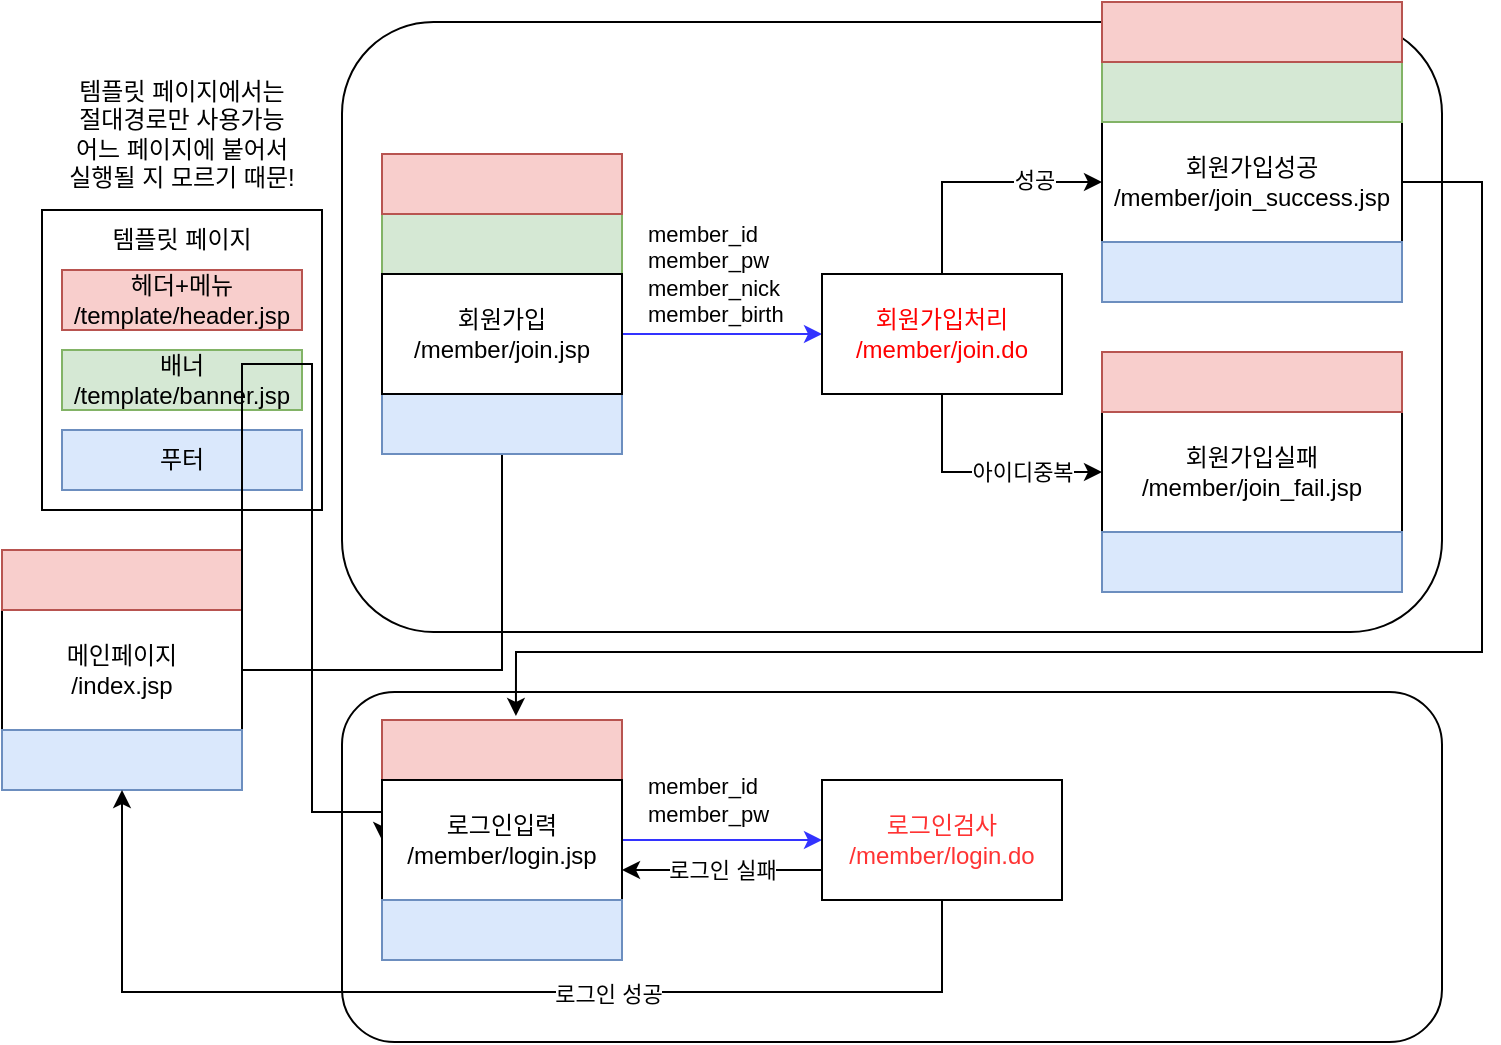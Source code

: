 <mxfile version="14.1.8" type="github">
  <diagram id="ZsBfRqcbH99QROAvJv4S" name="Page-1">
    <mxGraphModel dx="559" dy="723" grid="1" gridSize="10" guides="1" tooltips="1" connect="1" arrows="1" fold="1" page="1" pageScale="1" pageWidth="827" pageHeight="1169" math="0" shadow="0">
      <root>
        <mxCell id="0" />
        <mxCell id="1" parent="0" />
        <mxCell id="gZ8JV7jaEIuzKvq_sZsB-1" value="" style="rounded=0;whiteSpace=wrap;html=1;" vertex="1" parent="1">
          <mxGeometry x="100" y="190" width="140" height="150" as="geometry" />
        </mxCell>
        <mxCell id="gZ8JV7jaEIuzKvq_sZsB-2" value="헤더+메뉴&lt;br&gt;/template/header.jsp" style="rounded=0;whiteSpace=wrap;html=1;fillColor=#f8cecc;strokeColor=#b85450;" vertex="1" parent="1">
          <mxGeometry x="110" y="220" width="120" height="30" as="geometry" />
        </mxCell>
        <mxCell id="gZ8JV7jaEIuzKvq_sZsB-3" value="배너&lt;br&gt;/template/banner.jsp" style="rounded=0;whiteSpace=wrap;html=1;fillColor=#d5e8d4;strokeColor=#82b366;" vertex="1" parent="1">
          <mxGeometry x="110" y="260" width="120" height="30" as="geometry" />
        </mxCell>
        <mxCell id="gZ8JV7jaEIuzKvq_sZsB-4" value="푸터" style="rounded=0;whiteSpace=wrap;html=1;fillColor=#dae8fc;strokeColor=#6c8ebf;" vertex="1" parent="1">
          <mxGeometry x="110" y="300" width="120" height="30" as="geometry" />
        </mxCell>
        <mxCell id="gZ8JV7jaEIuzKvq_sZsB-5" value="템플릿 페이지" style="text;html=1;strokeColor=none;fillColor=none;align=center;verticalAlign=middle;whiteSpace=wrap;rounded=0;" vertex="1" parent="1">
          <mxGeometry x="130" y="195" width="80" height="20" as="geometry" />
        </mxCell>
        <mxCell id="gZ8JV7jaEIuzKvq_sZsB-6" value="템플릿 페이지에서는 &lt;br&gt;절대경로만 사용가능&lt;br&gt;어느 페이지에 붙어서&lt;br&gt;실행될 지 모르기 때문!" style="text;html=1;strokeColor=none;fillColor=none;align=center;verticalAlign=middle;whiteSpace=wrap;rounded=0;" vertex="1" parent="1">
          <mxGeometry x="100" y="120" width="140" height="64" as="geometry" />
        </mxCell>
        <mxCell id="gZ8JV7jaEIuzKvq_sZsB-26" value="" style="rounded=1;whiteSpace=wrap;html=1;strokeColor=#000000;fontColor=#000000;align=left;" vertex="1" parent="1">
          <mxGeometry x="250" y="431" width="550" height="175" as="geometry" />
        </mxCell>
        <mxCell id="gZ8JV7jaEIuzKvq_sZsB-27" value="" style="rounded=1;whiteSpace=wrap;html=1;fontColor=#000000;align=left;" vertex="1" parent="1">
          <mxGeometry x="250" y="96" width="550" height="305" as="geometry" />
        </mxCell>
        <mxCell id="gZ8JV7jaEIuzKvq_sZsB-28" value="" style="edgeStyle=orthogonalEdgeStyle;rounded=0;orthogonalLoop=1;jettySize=auto;html=1;" edge="1" parent="1" source="gZ8JV7jaEIuzKvq_sZsB-29" target="gZ8JV7jaEIuzKvq_sZsB-32">
          <mxGeometry relative="1" as="geometry" />
        </mxCell>
        <mxCell id="gZ8JV7jaEIuzKvq_sZsB-29" value="메인페이지&lt;br&gt;/index.jsp" style="rounded=0;whiteSpace=wrap;html=1;" vertex="1" parent="1">
          <mxGeometry x="80" y="390" width="120" height="60" as="geometry" />
        </mxCell>
        <mxCell id="gZ8JV7jaEIuzKvq_sZsB-30" value="" style="edgeStyle=orthogonalEdgeStyle;rounded=0;orthogonalLoop=1;jettySize=auto;html=1;strokeColor=#3333FF;" edge="1" parent="1" source="gZ8JV7jaEIuzKvq_sZsB-32" target="gZ8JV7jaEIuzKvq_sZsB-42">
          <mxGeometry relative="1" as="geometry" />
        </mxCell>
        <mxCell id="gZ8JV7jaEIuzKvq_sZsB-31" value="member_id&lt;br&gt;member_pw&lt;br&gt;member_nick&lt;br&gt;member_birth" style="edgeLabel;html=1;align=left;verticalAlign=middle;resizable=0;points=[];" vertex="1" connectable="0" parent="gZ8JV7jaEIuzKvq_sZsB-30">
          <mxGeometry x="0.345" y="-1" relative="1" as="geometry">
            <mxPoint x="-56.9" y="-31" as="offset" />
          </mxGeometry>
        </mxCell>
        <mxCell id="gZ8JV7jaEIuzKvq_sZsB-32" value="회원가입&lt;br&gt;/member/join.jsp" style="rounded=0;whiteSpace=wrap;html=1;" vertex="1" parent="1">
          <mxGeometry x="270" y="222" width="120" height="60" as="geometry" />
        </mxCell>
        <mxCell id="gZ8JV7jaEIuzKvq_sZsB-33" value="" style="rounded=0;whiteSpace=wrap;html=1;fillColor=#f8cecc;strokeColor=#b85450;" vertex="1" parent="1">
          <mxGeometry x="80" y="360" width="120" height="30" as="geometry" />
        </mxCell>
        <mxCell id="gZ8JV7jaEIuzKvq_sZsB-34" value="" style="edgeStyle=orthogonalEdgeStyle;rounded=0;orthogonalLoop=1;jettySize=auto;html=1;strokeColor=#000000;fontColor=#000000;entryX=0;entryY=0.5;entryDx=0;entryDy=0;exitX=1;exitY=0.75;exitDx=0;exitDy=0;" edge="1" parent="1" source="gZ8JV7jaEIuzKvq_sZsB-29" target="gZ8JV7jaEIuzKvq_sZsB-55">
          <mxGeometry relative="1" as="geometry">
            <Array as="points">
              <mxPoint x="235" y="267" />
              <mxPoint x="235" y="491" />
            </Array>
          </mxGeometry>
        </mxCell>
        <mxCell id="gZ8JV7jaEIuzKvq_sZsB-35" value="" style="rounded=0;whiteSpace=wrap;html=1;fillColor=#dae8fc;strokeColor=#6c8ebf;" vertex="1" parent="1">
          <mxGeometry x="80" y="450" width="120" height="30" as="geometry" />
        </mxCell>
        <mxCell id="gZ8JV7jaEIuzKvq_sZsB-36" value="" style="rounded=0;whiteSpace=wrap;html=1;fillColor=#d5e8d4;strokeColor=#82b366;" vertex="1" parent="1">
          <mxGeometry x="270" y="192" width="120" height="30" as="geometry" />
        </mxCell>
        <mxCell id="gZ8JV7jaEIuzKvq_sZsB-37" value="" style="rounded=0;whiteSpace=wrap;html=1;fillColor=#dae8fc;strokeColor=#6c8ebf;" vertex="1" parent="1">
          <mxGeometry x="270" y="282" width="120" height="30" as="geometry" />
        </mxCell>
        <mxCell id="gZ8JV7jaEIuzKvq_sZsB-38" value="" style="edgeStyle=orthogonalEdgeStyle;rounded=0;orthogonalLoop=1;jettySize=auto;html=1;fontColor=#FF0000;entryX=0;entryY=0.5;entryDx=0;entryDy=0;exitX=0.5;exitY=0;exitDx=0;exitDy=0;" edge="1" parent="1" source="gZ8JV7jaEIuzKvq_sZsB-42" target="gZ8JV7jaEIuzKvq_sZsB-44">
          <mxGeometry relative="1" as="geometry">
            <Array as="points">
              <mxPoint x="550" y="176" />
            </Array>
          </mxGeometry>
        </mxCell>
        <mxCell id="gZ8JV7jaEIuzKvq_sZsB-39" value="성공" style="edgeLabel;html=1;align=center;verticalAlign=middle;resizable=0;points=[];" vertex="1" connectable="0" parent="gZ8JV7jaEIuzKvq_sZsB-38">
          <mxGeometry x="0.46" y="1" relative="1" as="geometry">
            <mxPoint as="offset" />
          </mxGeometry>
        </mxCell>
        <mxCell id="gZ8JV7jaEIuzKvq_sZsB-40" value="" style="edgeStyle=orthogonalEdgeStyle;rounded=0;orthogonalLoop=1;jettySize=auto;html=1;fontColor=#000000;exitX=0.5;exitY=1;exitDx=0;exitDy=0;entryX=0;entryY=0.5;entryDx=0;entryDy=0;" edge="1" parent="1" source="gZ8JV7jaEIuzKvq_sZsB-42" target="gZ8JV7jaEIuzKvq_sZsB-47">
          <mxGeometry relative="1" as="geometry">
            <Array as="points">
              <mxPoint x="550" y="321" />
            </Array>
          </mxGeometry>
        </mxCell>
        <mxCell id="gZ8JV7jaEIuzKvq_sZsB-41" value="아이디중복" style="edgeLabel;html=1;align=center;verticalAlign=middle;resizable=0;points=[];fontColor=#000000;" vertex="1" connectable="0" parent="gZ8JV7jaEIuzKvq_sZsB-40">
          <mxGeometry x="0.397" relative="1" as="geometry">
            <mxPoint x="-4.45" as="offset" />
          </mxGeometry>
        </mxCell>
        <mxCell id="gZ8JV7jaEIuzKvq_sZsB-42" value="회원가입처리&lt;br&gt;/member/join.do" style="rounded=0;whiteSpace=wrap;html=1;fontColor=#FF0000;" vertex="1" parent="1">
          <mxGeometry x="490" y="222" width="120" height="60" as="geometry" />
        </mxCell>
        <mxCell id="gZ8JV7jaEIuzKvq_sZsB-43" value="" style="edgeStyle=orthogonalEdgeStyle;rounded=0;orthogonalLoop=1;jettySize=auto;html=1;strokeColor=#000000;fontColor=#000000;entryX=0.558;entryY=-0.067;entryDx=0;entryDy=0;entryPerimeter=0;" edge="1" parent="1" source="gZ8JV7jaEIuzKvq_sZsB-44" target="gZ8JV7jaEIuzKvq_sZsB-52">
          <mxGeometry relative="1" as="geometry">
            <mxPoint x="860" y="176" as="targetPoint" />
            <Array as="points">
              <mxPoint x="820" y="176" />
              <mxPoint x="820" y="411" />
              <mxPoint x="337" y="411" />
            </Array>
          </mxGeometry>
        </mxCell>
        <mxCell id="gZ8JV7jaEIuzKvq_sZsB-44" value="회원가입성공&lt;br&gt;/member/join_success.jsp" style="rounded=0;whiteSpace=wrap;html=1;" vertex="1" parent="1">
          <mxGeometry x="630" y="146" width="150" height="60" as="geometry" />
        </mxCell>
        <mxCell id="gZ8JV7jaEIuzKvq_sZsB-45" value="" style="rounded=0;whiteSpace=wrap;html=1;fillColor=#d5e8d4;strokeColor=#82b366;" vertex="1" parent="1">
          <mxGeometry x="630" y="116" width="150" height="30" as="geometry" />
        </mxCell>
        <mxCell id="gZ8JV7jaEIuzKvq_sZsB-46" value="" style="rounded=0;whiteSpace=wrap;html=1;fillColor=#dae8fc;strokeColor=#6c8ebf;" vertex="1" parent="1">
          <mxGeometry x="630" y="206" width="150" height="30" as="geometry" />
        </mxCell>
        <mxCell id="gZ8JV7jaEIuzKvq_sZsB-47" value="회원가입실패&lt;br&gt;/member/join_fail.jsp" style="rounded=0;whiteSpace=wrap;html=1;" vertex="1" parent="1">
          <mxGeometry x="630" y="291" width="150" height="60" as="geometry" />
        </mxCell>
        <mxCell id="gZ8JV7jaEIuzKvq_sZsB-48" value="" style="rounded=0;whiteSpace=wrap;html=1;fillColor=#f8cecc;strokeColor=#b85450;" vertex="1" parent="1">
          <mxGeometry x="630" y="261" width="150" height="30" as="geometry" />
        </mxCell>
        <mxCell id="gZ8JV7jaEIuzKvq_sZsB-49" value="" style="rounded=0;whiteSpace=wrap;html=1;fillColor=#dae8fc;strokeColor=#6c8ebf;" vertex="1" parent="1">
          <mxGeometry x="630" y="351" width="150" height="30" as="geometry" />
        </mxCell>
        <mxCell id="gZ8JV7jaEIuzKvq_sZsB-50" value="" style="rounded=0;whiteSpace=wrap;html=1;fillColor=#f8cecc;strokeColor=#b85450;" vertex="1" parent="1">
          <mxGeometry x="270" y="162" width="120" height="30" as="geometry" />
        </mxCell>
        <mxCell id="gZ8JV7jaEIuzKvq_sZsB-51" value="회원가입&lt;br&gt;/member/join.jsp" style="rounded=0;whiteSpace=wrap;html=1;" vertex="1" parent="1">
          <mxGeometry x="270" y="222" width="120" height="60" as="geometry" />
        </mxCell>
        <mxCell id="gZ8JV7jaEIuzKvq_sZsB-52" value="" style="rounded=0;whiteSpace=wrap;html=1;fillColor=#f8cecc;strokeColor=#b85450;" vertex="1" parent="1">
          <mxGeometry x="270" y="445" width="120" height="30" as="geometry" />
        </mxCell>
        <mxCell id="gZ8JV7jaEIuzKvq_sZsB-53" value="" style="edgeStyle=orthogonalEdgeStyle;rounded=0;orthogonalLoop=1;jettySize=auto;html=1;strokeColor=#3333FF;" edge="1" parent="1" source="gZ8JV7jaEIuzKvq_sZsB-55" target="gZ8JV7jaEIuzKvq_sZsB-60">
          <mxGeometry relative="1" as="geometry" />
        </mxCell>
        <mxCell id="gZ8JV7jaEIuzKvq_sZsB-54" value="member_id&lt;br&gt;member_pw" style="edgeLabel;html=1;align=left;verticalAlign=middle;resizable=0;points=[];" vertex="1" connectable="0" parent="gZ8JV7jaEIuzKvq_sZsB-53">
          <mxGeometry x="-0.193" y="-1" relative="1" as="geometry">
            <mxPoint x="-30" y="-21" as="offset" />
          </mxGeometry>
        </mxCell>
        <mxCell id="gZ8JV7jaEIuzKvq_sZsB-55" value="로그인입력&lt;br&gt;/member/login.jsp" style="rounded=0;whiteSpace=wrap;html=1;" vertex="1" parent="1">
          <mxGeometry x="270" y="475" width="120" height="60" as="geometry" />
        </mxCell>
        <mxCell id="gZ8JV7jaEIuzKvq_sZsB-56" value="" style="rounded=0;whiteSpace=wrap;html=1;fillColor=#dae8fc;strokeColor=#6c8ebf;" vertex="1" parent="1">
          <mxGeometry x="270" y="535" width="120" height="30" as="geometry" />
        </mxCell>
        <mxCell id="gZ8JV7jaEIuzKvq_sZsB-57" value="" style="edgeStyle=orthogonalEdgeStyle;rounded=0;orthogonalLoop=1;jettySize=auto;html=1;fontColor=#000000;entryX=0.5;entryY=1;entryDx=0;entryDy=0;exitX=0.5;exitY=1;exitDx=0;exitDy=0;" edge="1" parent="1" source="gZ8JV7jaEIuzKvq_sZsB-60" target="gZ8JV7jaEIuzKvq_sZsB-35">
          <mxGeometry relative="1" as="geometry">
            <Array as="points">
              <mxPoint x="550" y="581" />
              <mxPoint x="140" y="581" />
            </Array>
          </mxGeometry>
        </mxCell>
        <mxCell id="gZ8JV7jaEIuzKvq_sZsB-58" value="로그인 성공" style="edgeLabel;html=1;align=center;verticalAlign=middle;resizable=0;points=[];fontColor=#000000;" vertex="1" connectable="0" parent="gZ8JV7jaEIuzKvq_sZsB-57">
          <mxGeometry x="-0.236" y="1" relative="1" as="geometry">
            <mxPoint as="offset" />
          </mxGeometry>
        </mxCell>
        <mxCell id="gZ8JV7jaEIuzKvq_sZsB-59" value="로그인 실패" style="edgeStyle=orthogonalEdgeStyle;rounded=0;orthogonalLoop=1;jettySize=auto;html=1;strokeColor=#000000;fontColor=#000000;entryX=1;entryY=0.75;entryDx=0;entryDy=0;" edge="1" parent="1" source="gZ8JV7jaEIuzKvq_sZsB-60" target="gZ8JV7jaEIuzKvq_sZsB-55">
          <mxGeometry relative="1" as="geometry">
            <Array as="points">
              <mxPoint x="470" y="520" />
              <mxPoint x="470" y="520" />
            </Array>
          </mxGeometry>
        </mxCell>
        <mxCell id="gZ8JV7jaEIuzKvq_sZsB-60" value="로그인검사&lt;br&gt;/member/login.do" style="rounded=0;whiteSpace=wrap;html=1;fontColor=#FF3333;" vertex="1" parent="1">
          <mxGeometry x="490" y="475" width="120" height="60" as="geometry" />
        </mxCell>
        <mxCell id="gZ8JV7jaEIuzKvq_sZsB-61" value="" style="rounded=0;whiteSpace=wrap;html=1;fillColor=#f8cecc;strokeColor=#b85450;" vertex="1" parent="1">
          <mxGeometry x="630" y="86" width="150" height="30" as="geometry" />
        </mxCell>
      </root>
    </mxGraphModel>
  </diagram>
</mxfile>
